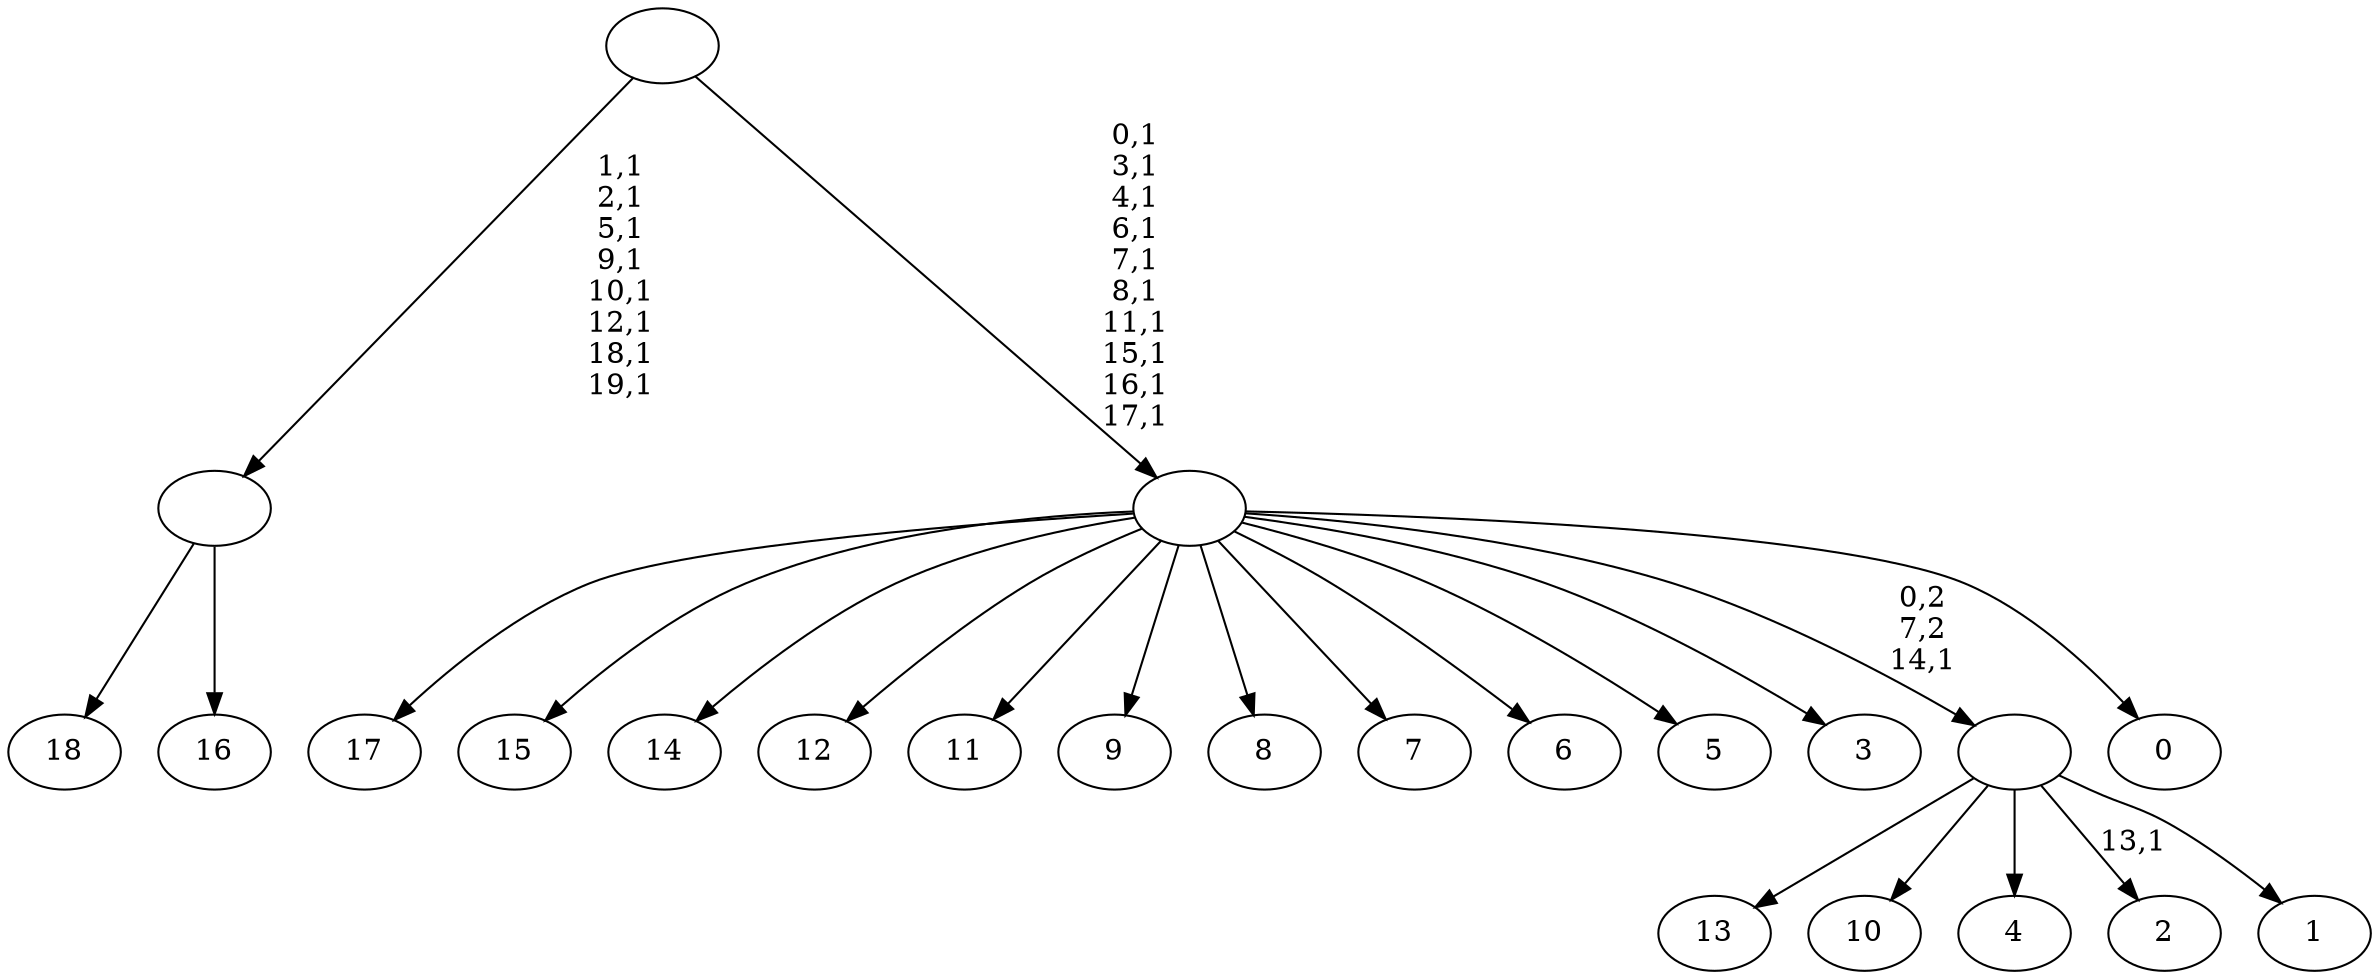 digraph T {
	39 [label="18"]
	38 [label="17"]
	37 [label="16"]
	36 [label=""]
	28 [label="15"]
	27 [label="14"]
	26 [label="13"]
	25 [label="12"]
	24 [label="11"]
	23 [label="10"]
	22 [label="9"]
	21 [label="8"]
	20 [label="7"]
	19 [label="6"]
	18 [label="5"]
	17 [label="4"]
	16 [label="3"]
	15 [label="2"]
	13 [label="1"]
	12 [label=""]
	11 [label="0"]
	10 [label=""]
	0 [label=""]
	36 -> 39 [label=""]
	36 -> 37 [label=""]
	12 -> 15 [label="13,1"]
	12 -> 26 [label=""]
	12 -> 23 [label=""]
	12 -> 17 [label=""]
	12 -> 13 [label=""]
	10 -> 38 [label=""]
	10 -> 28 [label=""]
	10 -> 27 [label=""]
	10 -> 25 [label=""]
	10 -> 24 [label=""]
	10 -> 22 [label=""]
	10 -> 21 [label=""]
	10 -> 20 [label=""]
	10 -> 19 [label=""]
	10 -> 18 [label=""]
	10 -> 16 [label=""]
	10 -> 12 [label="0,2\n7,2\n14,1"]
	10 -> 11 [label=""]
	0 -> 10 [label="0,1\n3,1\n4,1\n6,1\n7,1\n8,1\n11,1\n15,1\n16,1\n17,1"]
	0 -> 36 [label="1,1\n2,1\n5,1\n9,1\n10,1\n12,1\n18,1\n19,1"]
}
